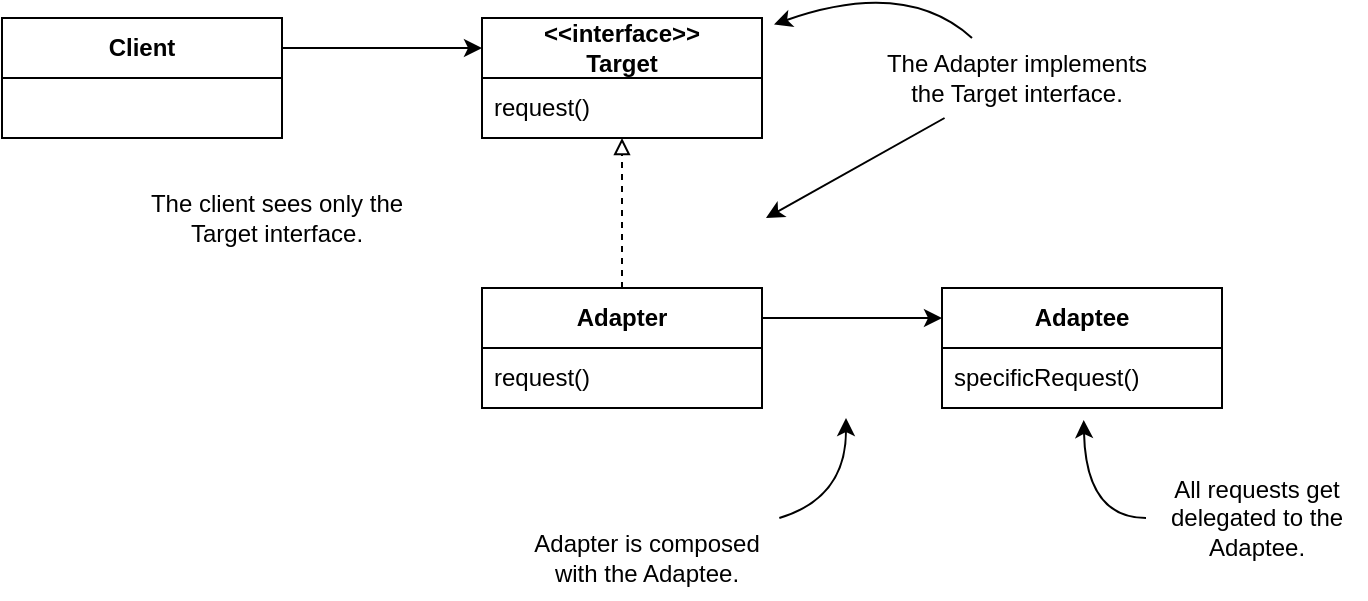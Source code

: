 <mxfile version="20.7.4" type="device"><diagram id="ahAyE9eUKxN_0jiChCt0" name="Sayfa -1"><mxGraphModel dx="915" dy="1416" grid="1" gridSize="10" guides="1" tooltips="1" connect="1" arrows="1" fold="1" page="1" pageScale="1" pageWidth="827" pageHeight="1169" math="0" shadow="0"><root><mxCell id="0"/><mxCell id="1" parent="0"/><mxCell id="Xu5nBgAOn4UwW8rYezAq-1" value="&lt;b&gt;Client&lt;/b&gt;" style="swimlane;fontStyle=0;childLayout=stackLayout;horizontal=1;startSize=30;horizontalStack=0;resizeParent=1;resizeParentMax=0;resizeLast=0;collapsible=1;marginBottom=0;whiteSpace=wrap;html=1;" vertex="1" parent="1"><mxGeometry x="68" y="270" width="140" height="60" as="geometry"/></mxCell><mxCell id="Xu5nBgAOn4UwW8rYezAq-5" value="&lt;b&gt;&amp;lt;&amp;lt;interface&amp;gt;&amp;gt;&lt;br&gt;Target&lt;/b&gt;" style="swimlane;fontStyle=0;childLayout=stackLayout;horizontal=1;startSize=30;horizontalStack=0;resizeParent=1;resizeParentMax=0;resizeLast=0;collapsible=1;marginBottom=0;whiteSpace=wrap;html=1;" vertex="1" parent="1"><mxGeometry x="308" y="270" width="140" height="60" as="geometry"/></mxCell><mxCell id="Xu5nBgAOn4UwW8rYezAq-6" value="request()" style="text;strokeColor=none;fillColor=none;align=left;verticalAlign=middle;spacingLeft=4;spacingRight=4;overflow=hidden;points=[[0,0.5],[1,0.5]];portConstraint=eastwest;rotatable=0;whiteSpace=wrap;html=1;" vertex="1" parent="Xu5nBgAOn4UwW8rYezAq-5"><mxGeometry y="30" width="140" height="30" as="geometry"/></mxCell><mxCell id="Xu5nBgAOn4UwW8rYezAq-9" value="&lt;b&gt;Adapter&lt;/b&gt;" style="swimlane;fontStyle=0;childLayout=stackLayout;horizontal=1;startSize=30;horizontalStack=0;resizeParent=1;resizeParentMax=0;resizeLast=0;collapsible=1;marginBottom=0;whiteSpace=wrap;html=1;" vertex="1" parent="1"><mxGeometry x="308" y="405" width="140" height="60" as="geometry"/></mxCell><mxCell id="Xu5nBgAOn4UwW8rYezAq-10" value="request()" style="text;strokeColor=none;fillColor=none;align=left;verticalAlign=middle;spacingLeft=4;spacingRight=4;overflow=hidden;points=[[0,0.5],[1,0.5]];portConstraint=eastwest;rotatable=0;whiteSpace=wrap;html=1;" vertex="1" parent="Xu5nBgAOn4UwW8rYezAq-9"><mxGeometry y="30" width="140" height="30" as="geometry"/></mxCell><mxCell id="Xu5nBgAOn4UwW8rYezAq-13" value="&lt;b&gt;Adaptee&lt;/b&gt;" style="swimlane;fontStyle=0;childLayout=stackLayout;horizontal=1;startSize=30;horizontalStack=0;resizeParent=1;resizeParentMax=0;resizeLast=0;collapsible=1;marginBottom=0;whiteSpace=wrap;html=1;" vertex="1" parent="1"><mxGeometry x="538" y="405" width="140" height="60" as="geometry"/></mxCell><mxCell id="Xu5nBgAOn4UwW8rYezAq-14" value="specificRequest()" style="text;strokeColor=none;fillColor=none;align=left;verticalAlign=middle;spacingLeft=4;spacingRight=4;overflow=hidden;points=[[0,0.5],[1,0.5]];portConstraint=eastwest;rotatable=0;whiteSpace=wrap;html=1;" vertex="1" parent="Xu5nBgAOn4UwW8rYezAq-13"><mxGeometry y="30" width="140" height="30" as="geometry"/></mxCell><mxCell id="Xu5nBgAOn4UwW8rYezAq-15" value="" style="endArrow=classic;html=1;rounded=0;exitX=1;exitY=0.25;exitDx=0;exitDy=0;entryX=0;entryY=0.25;entryDx=0;entryDy=0;" edge="1" parent="1" source="Xu5nBgAOn4UwW8rYezAq-1" target="Xu5nBgAOn4UwW8rYezAq-5"><mxGeometry width="50" height="50" relative="1" as="geometry"><mxPoint x="110" y="450" as="sourcePoint"/><mxPoint x="160" y="400" as="targetPoint"/></mxGeometry></mxCell><mxCell id="Xu5nBgAOn4UwW8rYezAq-16" value="" style="endArrow=classic;html=1;rounded=0;exitX=1;exitY=0.25;exitDx=0;exitDy=0;entryX=0;entryY=0.25;entryDx=0;entryDy=0;" edge="1" parent="1" source="Xu5nBgAOn4UwW8rYezAq-9" target="Xu5nBgAOn4UwW8rYezAq-13"><mxGeometry width="50" height="50" relative="1" as="geometry"><mxPoint x="218" y="295" as="sourcePoint"/><mxPoint x="318" y="295" as="targetPoint"/></mxGeometry></mxCell><mxCell id="Xu5nBgAOn4UwW8rYezAq-17" value="" style="endArrow=block;html=1;rounded=0;dashed=1;endFill=0;" edge="1" parent="1" source="Xu5nBgAOn4UwW8rYezAq-9" target="Xu5nBgAOn4UwW8rYezAq-5"><mxGeometry width="50" height="50" relative="1" as="geometry"><mxPoint x="140" y="490" as="sourcePoint"/><mxPoint x="190" y="440" as="targetPoint"/></mxGeometry></mxCell><mxCell id="Xu5nBgAOn4UwW8rYezAq-18" value="The client sees only the&#10;Target interface." style="text;html=1;align=center;verticalAlign=middle;resizable=0;points=[];autosize=1;strokeColor=none;fillColor=none;" vertex="1" parent="1"><mxGeometry x="130" y="350" width="150" height="40" as="geometry"/></mxCell><mxCell id="Xu5nBgAOn4UwW8rYezAq-21" value="&lt;div&gt;The Adapter implements&lt;/div&gt;&lt;div&gt;the Target interface.&lt;/div&gt;" style="text;html=1;align=center;verticalAlign=middle;resizable=0;points=[];autosize=1;strokeColor=none;fillColor=none;" vertex="1" parent="1"><mxGeometry x="500" y="280" width="150" height="40" as="geometry"/></mxCell><mxCell id="Xu5nBgAOn4UwW8rYezAq-22" value="" style="endArrow=classic;html=1;targetPerimeterSpacing=6;curved=1;" edge="1" parent="1" source="Xu5nBgAOn4UwW8rYezAq-21" target="Xu5nBgAOn4UwW8rYezAq-5"><mxGeometry width="50" height="50" relative="1" as="geometry"><mxPoint x="120" y="460" as="sourcePoint"/><mxPoint x="170" y="410" as="targetPoint"/><Array as="points"><mxPoint x="520" y="250"/></Array></mxGeometry></mxCell><mxCell id="Xu5nBgAOn4UwW8rYezAq-23" value="" style="endArrow=classic;html=1;targetPerimeterSpacing=6;curved=1;" edge="1" parent="1" source="Xu5nBgAOn4UwW8rYezAq-21"><mxGeometry width="50" height="50" relative="1" as="geometry"><mxPoint x="563" y="290" as="sourcePoint"/><mxPoint x="450" y="370" as="targetPoint"/><Array as="points"/></mxGeometry></mxCell><mxCell id="Xu5nBgAOn4UwW8rYezAq-24" value="&lt;div&gt;Adapter is composed&lt;/div&gt;&lt;div&gt;with the Adaptee.&lt;/div&gt;" style="text;html=1;align=center;verticalAlign=middle;resizable=0;points=[];autosize=1;strokeColor=none;fillColor=none;" vertex="1" parent="1"><mxGeometry x="320" y="520" width="140" height="40" as="geometry"/></mxCell><mxCell id="Xu5nBgAOn4UwW8rYezAq-25" value="" style="endArrow=classic;html=1;targetPerimeterSpacing=6;curved=1;" edge="1" parent="1" source="Xu5nBgAOn4UwW8rYezAq-24"><mxGeometry width="50" height="50" relative="1" as="geometry"><mxPoint x="530" y="640" as="sourcePoint"/><mxPoint x="490" y="470" as="targetPoint"/><Array as="points"><mxPoint x="490" y="510"/></Array></mxGeometry></mxCell><mxCell id="Xu5nBgAOn4UwW8rYezAq-26" value="All requests get&#10;delegated to the&#10;Adaptee." style="text;html=1;align=center;verticalAlign=middle;resizable=0;points=[];autosize=1;strokeColor=none;fillColor=none;" vertex="1" parent="1"><mxGeometry x="640" y="490" width="110" height="60" as="geometry"/></mxCell><mxCell id="Xu5nBgAOn4UwW8rYezAq-27" value="" style="endArrow=classic;html=1;targetPerimeterSpacing=6;curved=1;" edge="1" parent="1" source="Xu5nBgAOn4UwW8rYezAq-26" target="Xu5nBgAOn4UwW8rYezAq-13"><mxGeometry width="50" height="50" relative="1" as="geometry"><mxPoint x="560" y="610" as="sourcePoint"/><mxPoint x="610" y="560" as="targetPoint"/><Array as="points"><mxPoint x="610" y="520"/></Array></mxGeometry></mxCell></root></mxGraphModel></diagram></mxfile>